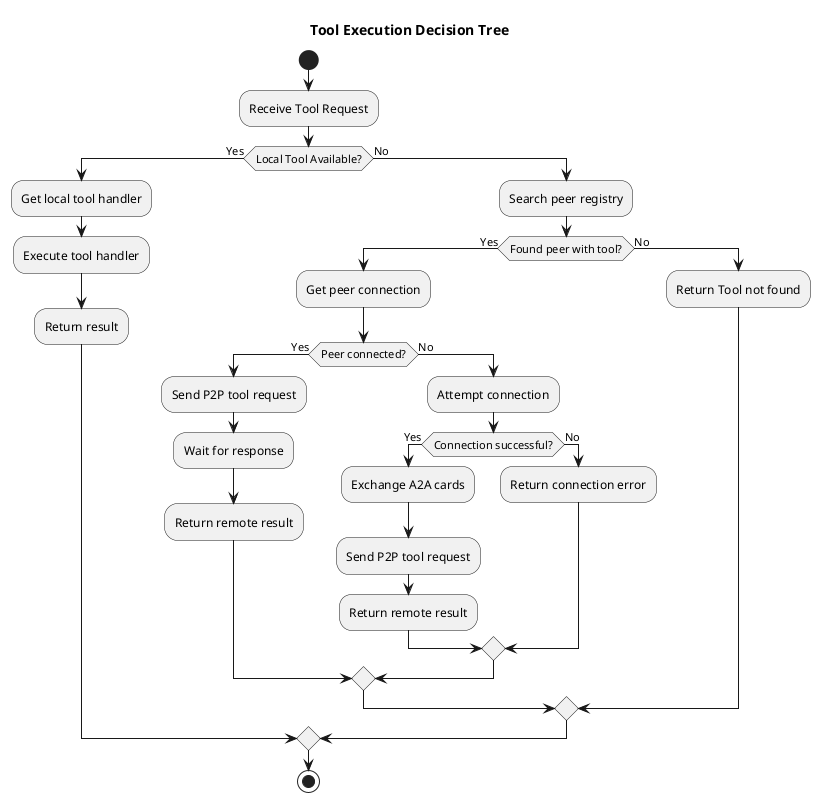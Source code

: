 @startuml
title Tool Execution Decision Tree

start

:Receive Tool Request;

if (Local Tool Available?) then (Yes)
  :Get local tool handler;
  :Execute tool handler;
  :Return result;
else (No)
  :Search peer registry;
  if (Found peer with tool?) then (Yes)
    :Get peer connection;
    if (Peer connected?) then (Yes)
      :Send P2P tool request;
      :Wait for response;
      :Return remote result;
    else (No)
      :Attempt connection;
      if (Connection successful?) then (Yes)
        :Exchange A2A cards;
        :Send P2P tool request;
        :Return remote result;
      else (No)
        :Return connection error;
      endif
    endif
  else (No)
    :Return Tool not found;
  endif
endif

stop

@enduml